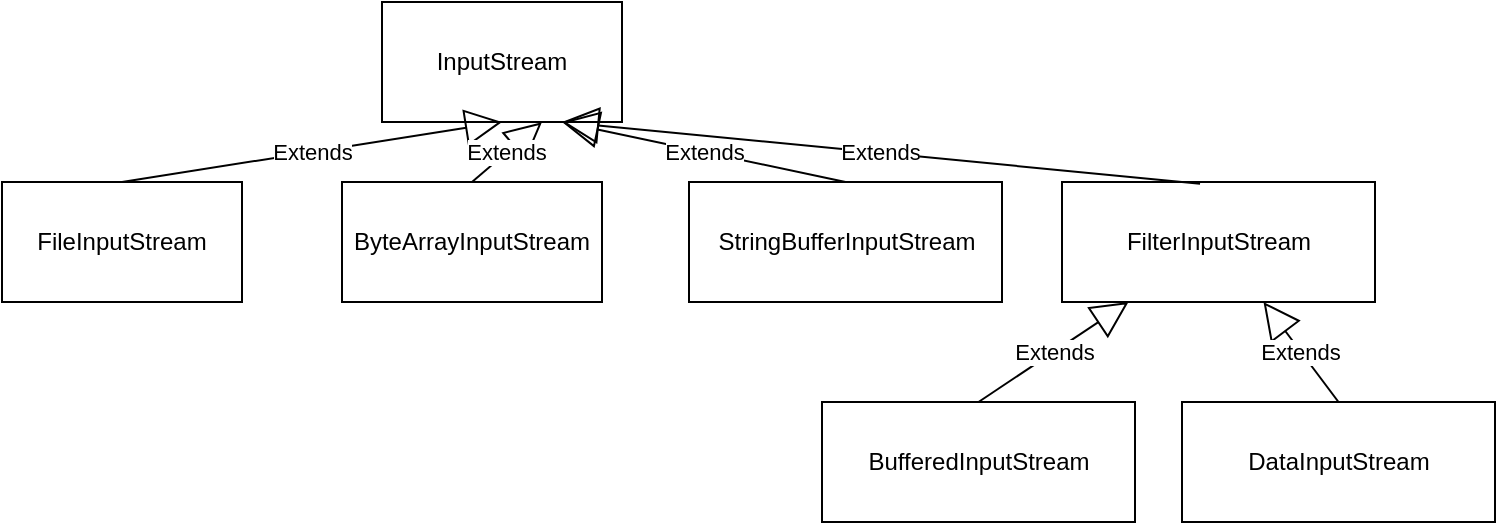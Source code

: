 <mxfile version="13.9.9" type="device"><diagram id="C5RBs43oDa-KdzZeNtuy" name="Page-1"><mxGraphModel dx="1052" dy="615" grid="1" gridSize="10" guides="1" tooltips="1" connect="1" arrows="1" fold="1" page="1" pageScale="1" pageWidth="827" pageHeight="1169" math="0" shadow="0"><root><mxCell id="WIyWlLk6GJQsqaUBKTNV-0"/><mxCell id="WIyWlLk6GJQsqaUBKTNV-1" parent="WIyWlLk6GJQsqaUBKTNV-0"/><mxCell id="d_6XY0_Ass5sxCZSI84N-0" value="InputStream" style="rounded=0;whiteSpace=wrap;html=1;" vertex="1" parent="WIyWlLk6GJQsqaUBKTNV-1"><mxGeometry x="260" y="90" width="120" height="60" as="geometry"/></mxCell><mxCell id="d_6XY0_Ass5sxCZSI84N-1" value="ByteArrayInputStream" style="rounded=0;whiteSpace=wrap;html=1;" vertex="1" parent="WIyWlLk6GJQsqaUBKTNV-1"><mxGeometry x="240" y="180" width="130" height="60" as="geometry"/></mxCell><mxCell id="d_6XY0_Ass5sxCZSI84N-2" value="FileInputStream" style="rounded=0;whiteSpace=wrap;html=1;" vertex="1" parent="WIyWlLk6GJQsqaUBKTNV-1"><mxGeometry x="70" y="180" width="120" height="60" as="geometry"/></mxCell><mxCell id="d_6XY0_Ass5sxCZSI84N-3" value="StringBufferInputStream" style="rounded=0;whiteSpace=wrap;html=1;" vertex="1" parent="WIyWlLk6GJQsqaUBKTNV-1"><mxGeometry x="413.5" y="180" width="156.5" height="60" as="geometry"/></mxCell><mxCell id="d_6XY0_Ass5sxCZSI84N-5" value="FilterInputStream" style="rounded=0;whiteSpace=wrap;html=1;" vertex="1" parent="WIyWlLk6GJQsqaUBKTNV-1"><mxGeometry x="600" y="180" width="156.5" height="60" as="geometry"/></mxCell><mxCell id="d_6XY0_Ass5sxCZSI84N-6" value="BufferedInputStream" style="rounded=0;whiteSpace=wrap;html=1;" vertex="1" parent="WIyWlLk6GJQsqaUBKTNV-1"><mxGeometry x="480" y="290" width="156.5" height="60" as="geometry"/></mxCell><mxCell id="d_6XY0_Ass5sxCZSI84N-7" value="DataInputStream" style="rounded=0;whiteSpace=wrap;html=1;" vertex="1" parent="WIyWlLk6GJQsqaUBKTNV-1"><mxGeometry x="660" y="290" width="156.5" height="60" as="geometry"/></mxCell><mxCell id="d_6XY0_Ass5sxCZSI84N-12" value="Extends" style="endArrow=block;endSize=16;endFill=0;html=1;exitX=0.5;exitY=0;exitDx=0;exitDy=0;entryX=0.5;entryY=1;entryDx=0;entryDy=0;" edge="1" parent="WIyWlLk6GJQsqaUBKTNV-1" source="d_6XY0_Ass5sxCZSI84N-2" target="d_6XY0_Ass5sxCZSI84N-0"><mxGeometry width="160" relative="1" as="geometry"><mxPoint x="340" y="320" as="sourcePoint"/><mxPoint x="500" y="320" as="targetPoint"/></mxGeometry></mxCell><mxCell id="d_6XY0_Ass5sxCZSI84N-13" value="Extends" style="endArrow=block;endSize=16;endFill=0;html=1;entryX=0.666;entryY=1.003;entryDx=0;entryDy=0;entryPerimeter=0;exitX=0.5;exitY=0;exitDx=0;exitDy=0;" edge="1" parent="WIyWlLk6GJQsqaUBKTNV-1" source="d_6XY0_Ass5sxCZSI84N-1" target="d_6XY0_Ass5sxCZSI84N-0"><mxGeometry width="160" relative="1" as="geometry"><mxPoint x="310" y="340" as="sourcePoint"/><mxPoint x="470" y="340" as="targetPoint"/></mxGeometry></mxCell><mxCell id="d_6XY0_Ass5sxCZSI84N-14" value="Extends" style="endArrow=block;endSize=16;endFill=0;html=1;exitX=0.5;exitY=0;exitDx=0;exitDy=0;entryX=0.75;entryY=1;entryDx=0;entryDy=0;" edge="1" parent="WIyWlLk6GJQsqaUBKTNV-1" source="d_6XY0_Ass5sxCZSI84N-3" target="d_6XY0_Ass5sxCZSI84N-0"><mxGeometry width="160" relative="1" as="geometry"><mxPoint x="470" y="140" as="sourcePoint"/><mxPoint x="630" y="140" as="targetPoint"/></mxGeometry></mxCell><mxCell id="d_6XY0_Ass5sxCZSI84N-15" value="Extends" style="endArrow=block;endSize=16;endFill=0;html=1;exitX=0.441;exitY=0.014;exitDx=0;exitDy=0;exitPerimeter=0;" edge="1" parent="WIyWlLk6GJQsqaUBKTNV-1" source="d_6XY0_Ass5sxCZSI84N-5"><mxGeometry width="160" relative="1" as="geometry"><mxPoint x="670" y="140" as="sourcePoint"/><mxPoint x="350" y="150" as="targetPoint"/></mxGeometry></mxCell><mxCell id="d_6XY0_Ass5sxCZSI84N-16" value="Extends" style="endArrow=block;endSize=16;endFill=0;html=1;exitX=0.5;exitY=0;exitDx=0;exitDy=0;" edge="1" parent="WIyWlLk6GJQsqaUBKTNV-1" source="d_6XY0_Ass5sxCZSI84N-6" target="d_6XY0_Ass5sxCZSI84N-5"><mxGeometry width="160" relative="1" as="geometry"><mxPoint x="290" y="450" as="sourcePoint"/><mxPoint x="450" y="450" as="targetPoint"/></mxGeometry></mxCell><mxCell id="d_6XY0_Ass5sxCZSI84N-17" value="Extends" style="endArrow=block;endSize=16;endFill=0;html=1;exitX=0.5;exitY=0;exitDx=0;exitDy=0;" edge="1" parent="WIyWlLk6GJQsqaUBKTNV-1" source="d_6XY0_Ass5sxCZSI84N-7" target="d_6XY0_Ass5sxCZSI84N-5"><mxGeometry width="160" relative="1" as="geometry"><mxPoint x="630" y="410" as="sourcePoint"/><mxPoint x="790" y="410" as="targetPoint"/></mxGeometry></mxCell></root></mxGraphModel></diagram></mxfile>